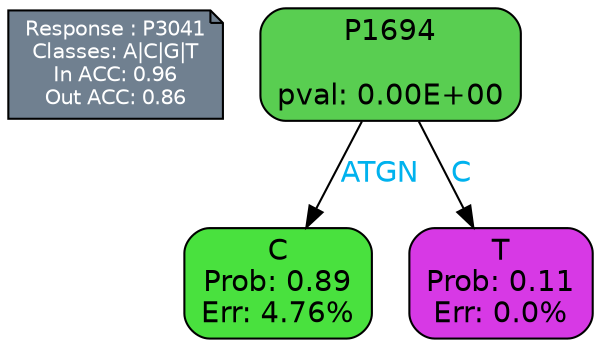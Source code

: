 digraph Tree {
node [shape=box, style="filled, rounded", color="black", fontname=helvetica] ;
graph [ranksep=equally, splines=polylines, bgcolor=transparent, dpi=600] ;
edge [fontname=helvetica] ;
LEGEND [label="Response : P3041
Classes: A|C|G|T
In ACC: 0.96
Out ACC: 0.86
",shape=note,align=left,style=filled,fillcolor="slategray",fontcolor="white",fontsize=10];1 [label="P1694

pval: 0.00E+00", fillcolor="#59ce51"] ;
2 [label="C
Prob: 0.89
Err: 4.76%", fillcolor="#49e13e"] ;
3 [label="T
Prob: 0.11
Err: 0.0%", fillcolor="#d739e5"] ;
1 -> 2 [label="ATGN",fontcolor=deepskyblue2] ;
1 -> 3 [label="C",fontcolor=deepskyblue2] ;
{rank = same; 2;3;}{rank = same; LEGEND;1;}}